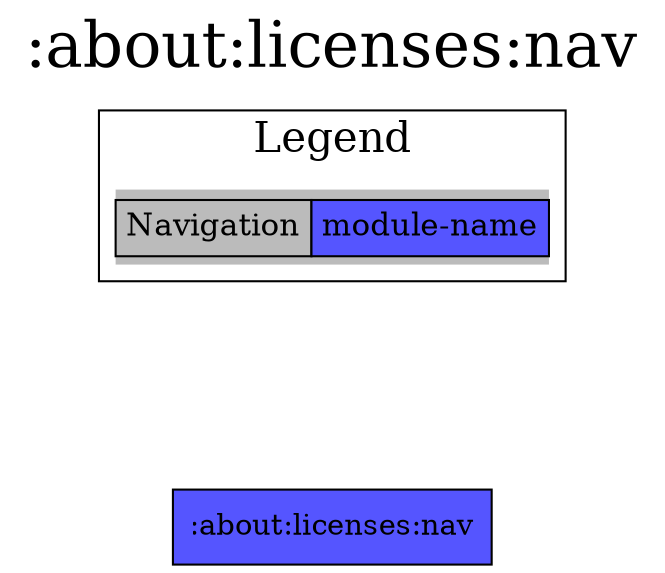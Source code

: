 digraph {
edge ["dir"="forward"]
graph ["dpi"="100","label"=":about:licenses:nav","labelloc"="t","fontsize"="30","ranksep"="1.5","rankdir"="TB"]
node ["style"="filled"]
":about:licenses:nav" ["fillcolor"="#5555FF","shape"="box"]
{
edge ["dir"="none"]
graph ["rank"="same"]
}
subgraph "cluster_legend" {
edge ["dir"="none"]
graph ["label"="Legend","fontsize"="20"]
"Legend" ["style"="filled","fillcolor"="#bbbbbb","shape"="none","margin"="0","fontsize"="15","label"=<
<TABLE BORDER="0" CELLBORDER="1" CELLSPACING="0" CELLPADDING="4">
<TR><TD>Navigation</TD><TD BGCOLOR="#5555FF">module-name</TD></TR>
</TABLE>
>]
} -> ":about:licenses:nav" ["style"="invis"]
}
